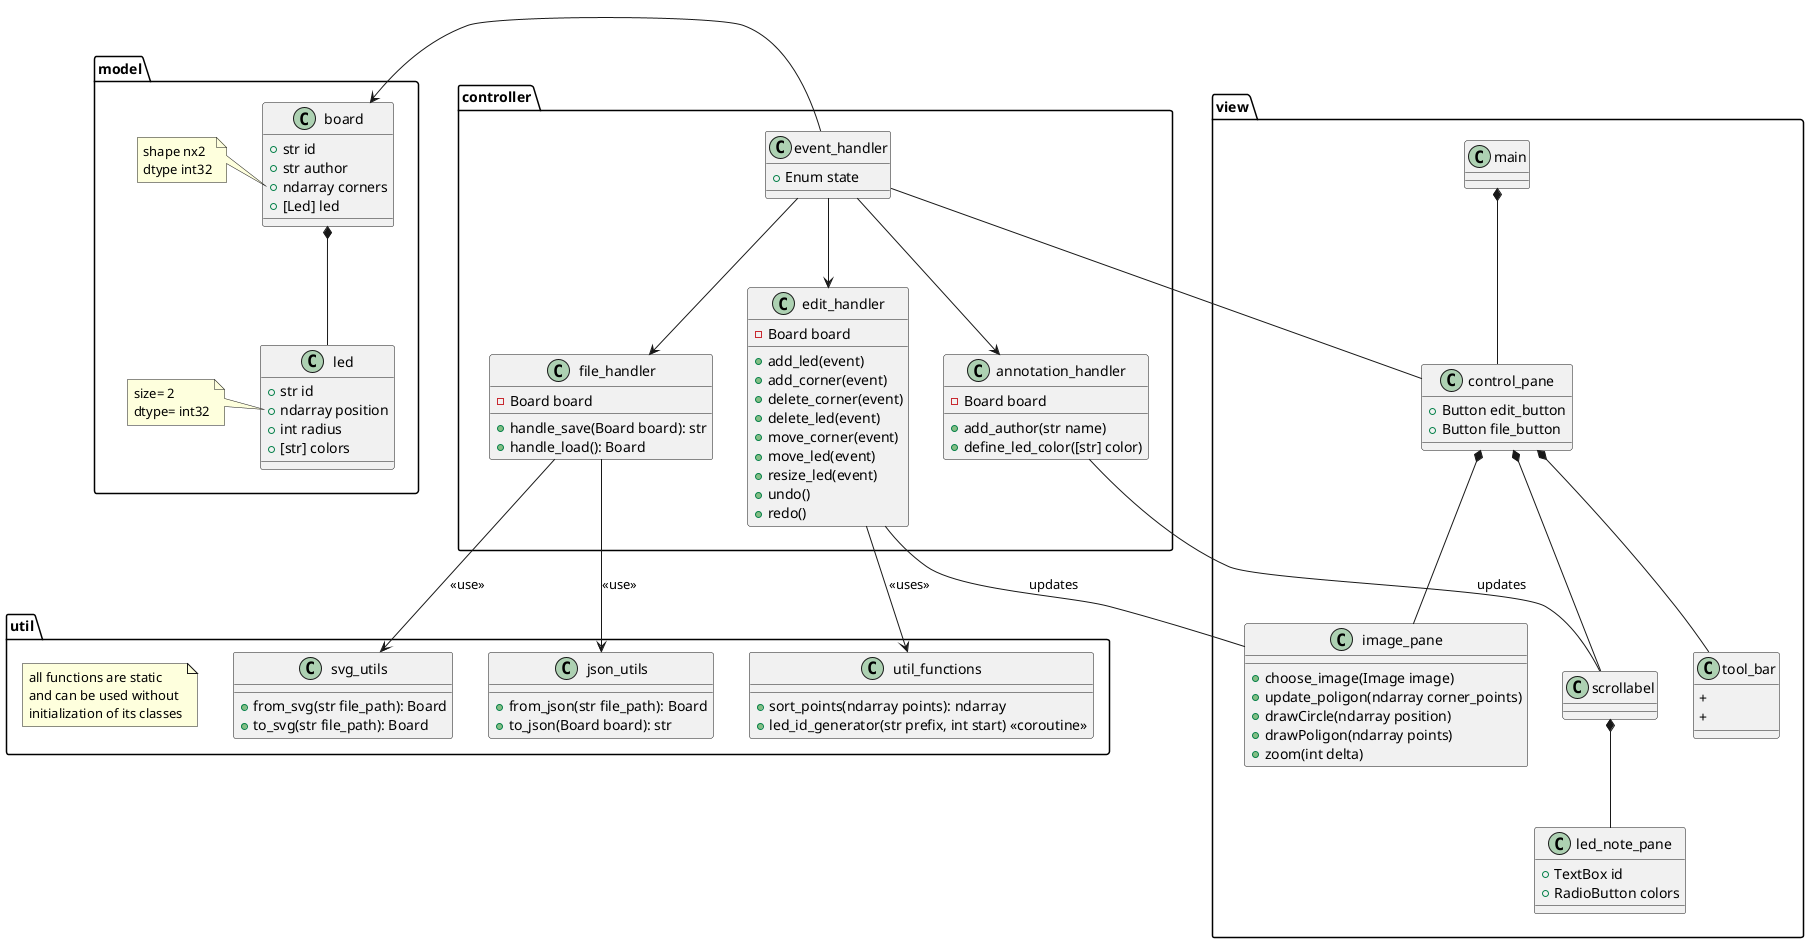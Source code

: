@startuml





package util {

    class svg_utils {
        + from_svg(str file_path): Board
        + to_svg(str file_path): Board

    }
    class json_utils {
        + from_json(str file_path): Board
        + to_json(Board board): str
    }

    class util_functions {
        + sort_points(ndarray points): ndarray
        + led_id_generator(str prefix, int start) <<coroutine>>
    }

    note as N1
    all functions are static
    and can be used without
    initialization of its classes
    end note

}

package view {
    class main {}

    class control_pane {
        + Button edit_button
        + Button file_button

    }

    class image_pane {
        + choose_image(Image image)
        + update_poligon(ndarray corner_points)
        + drawCircle(ndarray position)
        + drawPoligon(ndarray points)
        + zoom(int delta)
    }

    class tool_bar {
        + 
        + 

    }

    class led_note_pane {
        + TextBox id
        + RadioButton colors
    }

    main *-- control_pane

    control_pane *-- image_pane

    control_pane *-- tool_bar
    control_pane *-- scrollabel
    scrollabel *-- led_note_pane





}

package controller {
    class file_handler {
        - Board board
        + handle_save(Board board): str
        + handle_load(): Board


    }

    class edit_handler {
        - Board board

        + add_led(event)
        + add_corner(event)
        + delete_corner(event)
        + delete_led(event)
        + move_corner(event)
        + move_led(event)
        + resize_led(event)
        + undo()
        + redo()

    }

    class annotation_handler {
        - Board board
        + add_author(str name)
        + define_led_color([str] color)


    }

    class event_handler{
        + Enum state



    }

    event_handler --> edit_handler
    event_handler --> annotation_handler
    event_handler --> file_handler







}

package model {
    class led {
        + str id
        + ndarray position
        + int radius
        + [str] colors
    }
    note left of led::position
    size= 2
    dtype= int32
    end note

    class board {
        + str id
        + str author
        + ndarray corners
        + [Led] led
    }

    note left of board::corners
    shape nx2
    dtype int32
    end note

    board *-d- led


}
control_pane --d-- event_handler
file_handler -d-> svg_utils: <<use>>
file_handler -d-> json_utils: <<use>>
edit_handler -d-> util_functions: <<uses>>
event_handler -l-> board

controller --[hidden]l-- model
view --[hidden]l-- model
edit_handler -- image_pane: updates
annotation_handler -- scrollabel: updates


@enduml